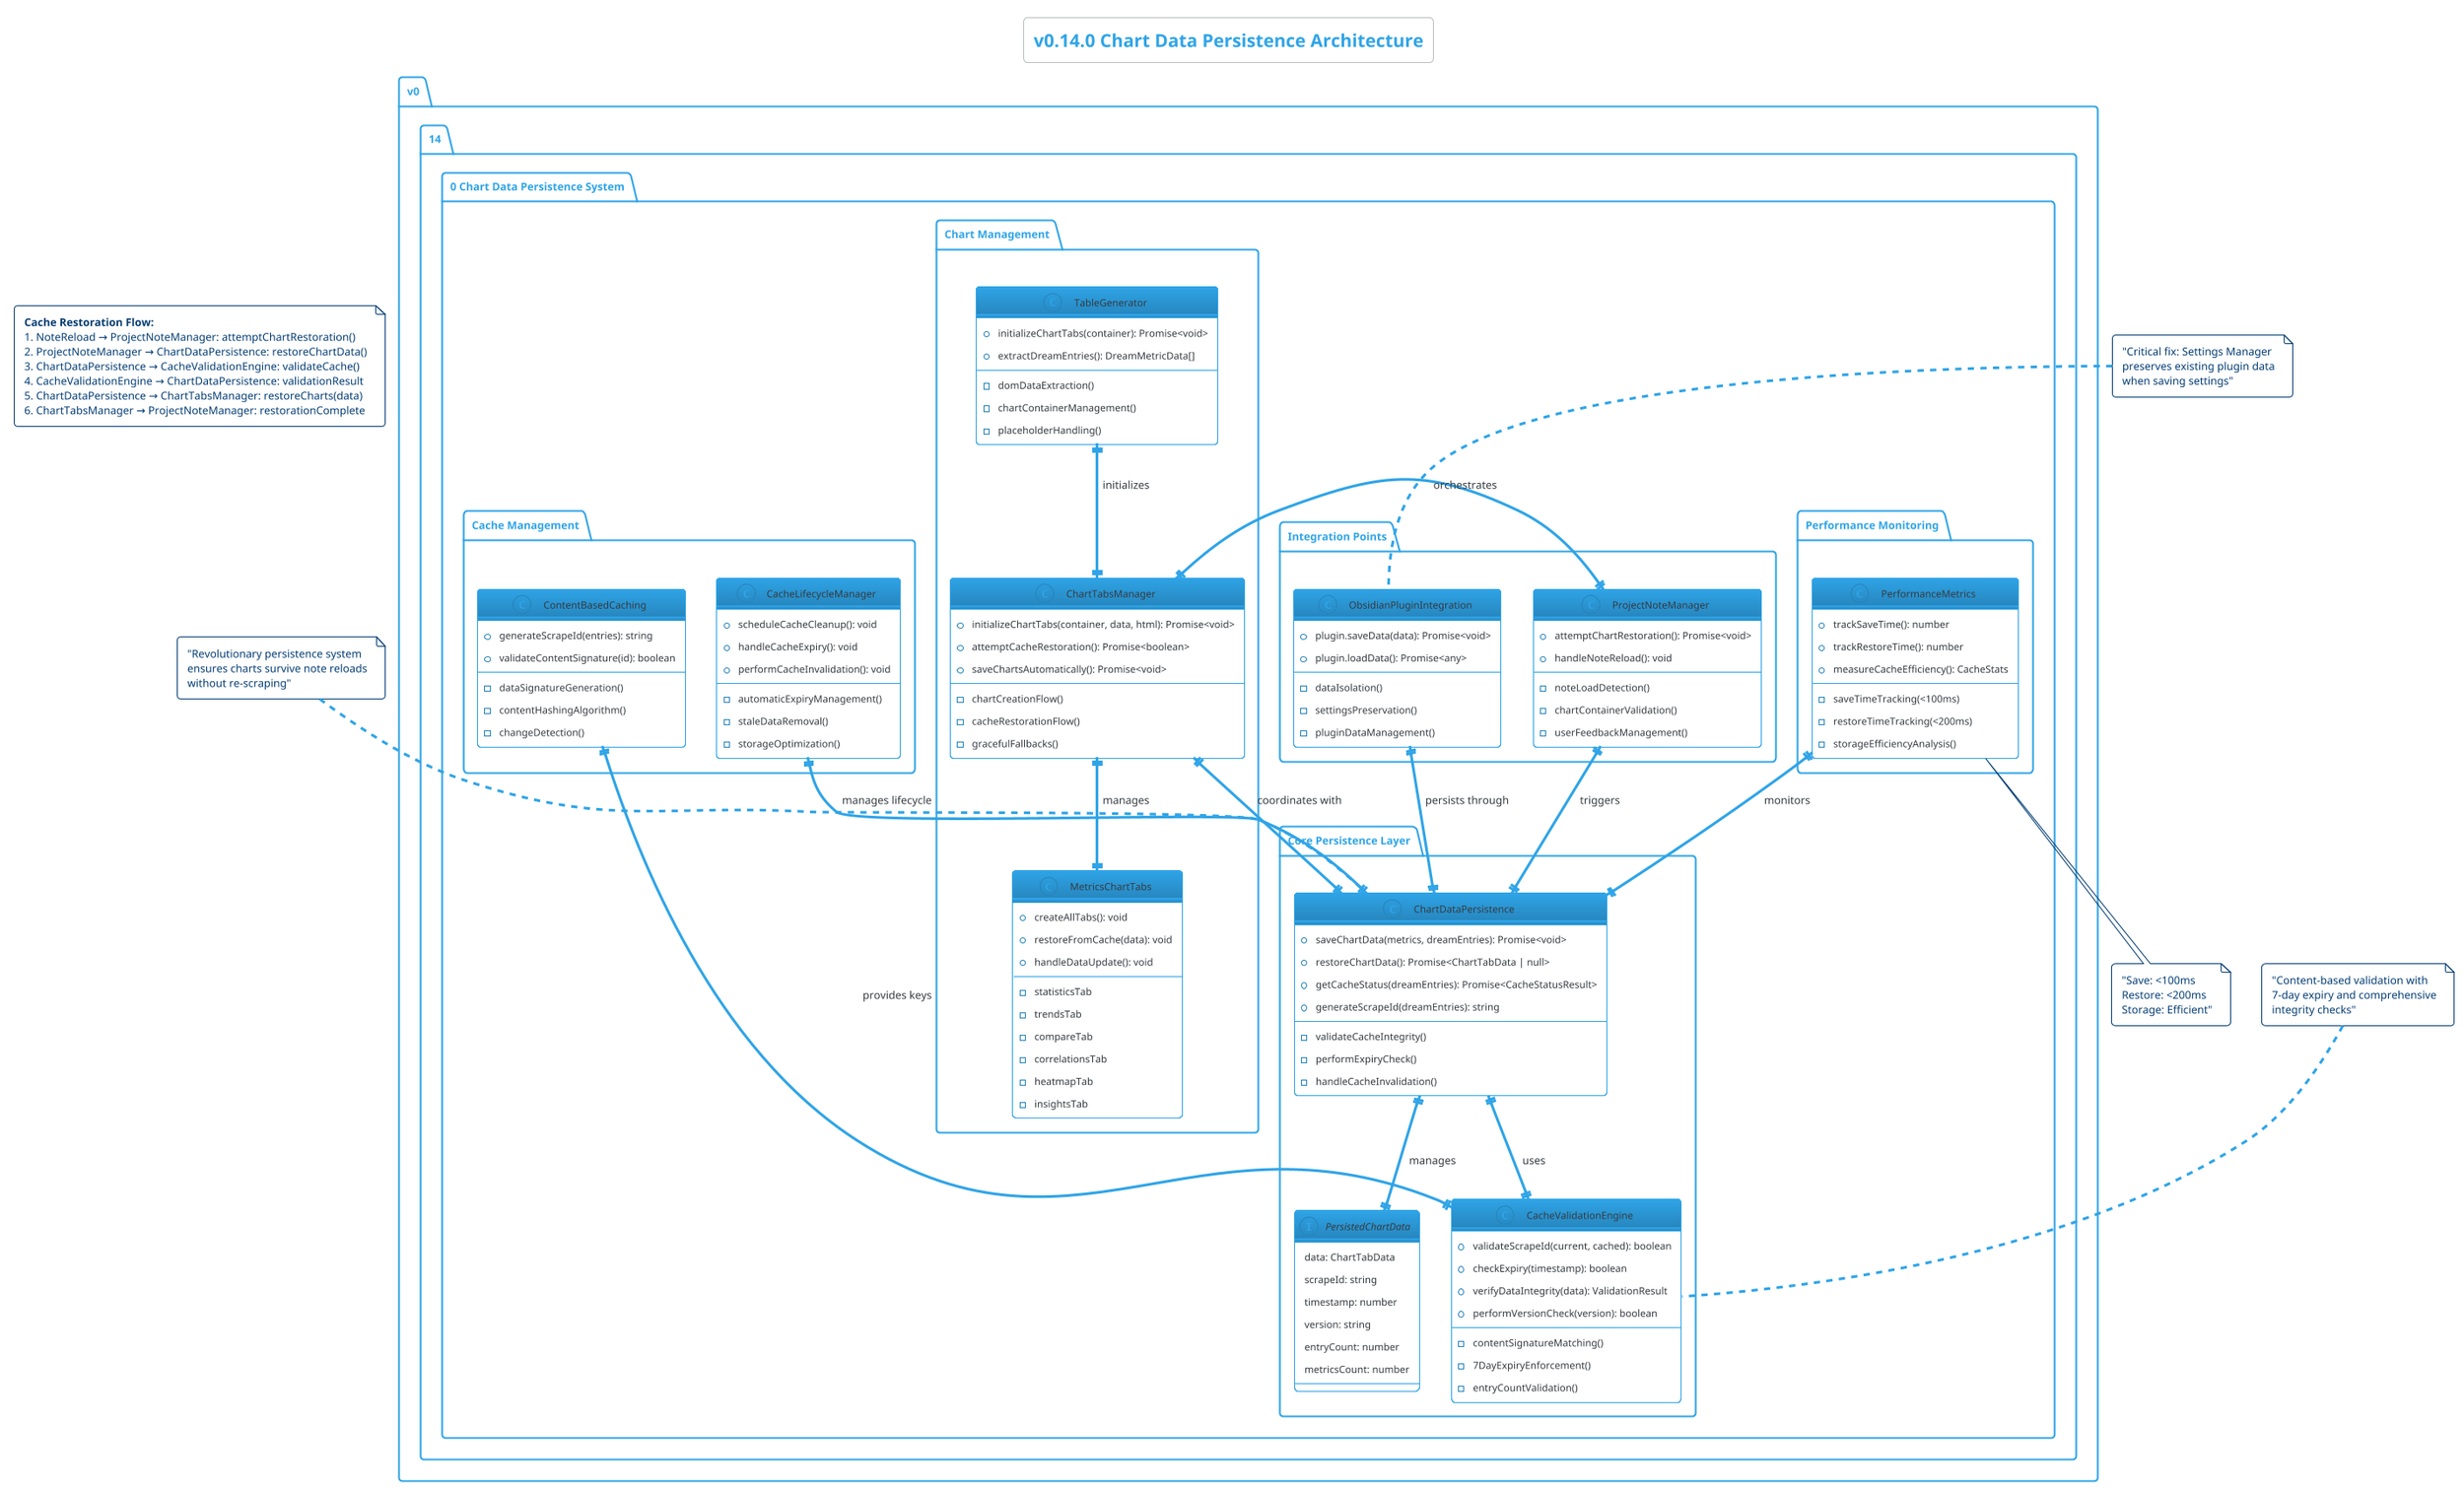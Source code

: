 @startuml Chart Data Persistence Architecture

'******************************************************************************
' v0.14.0 Chart Data Persistence System
' Shows the revolutionary chart data persistence system that ensures chart data
' survives note reloads, eliminating the need for users to re-scrape data
'******************************************************************************

!theme cerulean-outline
skinparam backgroundColor white

title "v0.14.0 Chart Data Persistence Architecture"

package "v0.14.0 Chart Data Persistence System" {
    
    package "Core Persistence Layer" {
        class ChartDataPersistence {
            +saveChartData(metrics, dreamEntries): Promise<void>
            +restoreChartData(): Promise<ChartTabData | null>
            +getCacheStatus(dreamEntries): Promise<CacheStatusResult>
            +generateScrapeId(dreamEntries): string
            --
            -validateCacheIntegrity()
            -performExpiryCheck()
            -handleCacheInvalidation()
        }
        
        interface PersistedChartData {
            data: ChartTabData
            scrapeId: string
            timestamp: number
            version: string
            entryCount: number
            metricsCount: number
        }
        
        class CacheValidationEngine {
            +validateScrapeId(current, cached): boolean
            +checkExpiry(timestamp): boolean
            +verifyDataIntegrity(data): ValidationResult
            +performVersionCheck(version): boolean
            --
            -contentSignatureMatching()
            -7DayExpiryEnforcement()
            -entryCountValidation()
        }
    }
    
    package "Chart Management" {
        class ChartTabsManager {
            +initializeChartTabs(container, data, html): Promise<void>
            +attemptCacheRestoration(): Promise<boolean>
            +saveChartsAutomatically(): Promise<void>
            --
            -chartCreationFlow()
            -cacheRestorationFlow()
            -gracefulFallbacks()
        }
        
        class MetricsChartTabs {
            +createAllTabs(): void
            +restoreFromCache(data): void
            +handleDataUpdate(): void
            --
            -statisticsTab
            -trendsTab
            -compareTab
            -correlationsTab
            -heatmapTab
            -insightsTab
        }
        
        class TableGenerator {
            +initializeChartTabs(container): Promise<void>
            +extractDreamEntries(): DreamMetricData[]
            --
            -domDataExtraction()
            -chartContainerManagement()
            -placeholderHandling()
        }
    }
    
    package "Integration Points" {
        class ProjectNoteManager {
            +attemptChartRestoration(): Promise<void>
            +handleNoteReload(): void
            --
            -noteLoadDetection()
            -chartContainerValidation()
            -userFeedbackManagement()
        }
        
        class ObsidianPluginIntegration {
            +plugin.saveData(data): Promise<void>
            +plugin.loadData(): Promise<any>
            --
            -dataIsolation()
            -settingsPreservation()
            -pluginDataManagement()
        }
    }
    
    package "Cache Management" {
        class ContentBasedCaching {
            +generateScrapeId(entries): string
            +validateContentSignature(id): boolean
            --
            -dataSignatureGeneration()
            -contentHashingAlgorithm()
            -changeDetection()
        }
        
        class CacheLifecycleManager {
            +scheduleCacheCleanup(): void
            +handleCacheExpiry(): void
            +performCacheInvalidation(): void
            --
            -automaticExpiryManagement()
            -staleDataRemoval()
            -storageOptimization()
        }
    }
    
    package "Performance Monitoring" {
        class PerformanceMetrics {
            +trackSaveTime(): number
            +trackRestoreTime(): number
            +measureCacheEfficiency(): CacheStats
            --
            -saveTimeTracking(<100ms)
            -restoreTimeTracking(<200ms)
            -storageEfficiencyAnalysis()
        }
    }
}

' Cache Restoration Flow Description
note as CacheFlow
**Cache Restoration Flow:**
1. NoteReload → ProjectNoteManager: attemptChartRestoration()
2. ProjectNoteManager → ChartDataPersistence: restoreChartData()
3. ChartDataPersistence → CacheValidationEngine: validateCache()
4. CacheValidationEngine → ChartDataPersistence: validationResult
5. ChartDataPersistence → ChartTabsManager: restoreCharts(data)
6. ChartTabsManager → ProjectNoteManager: restorationComplete
end note

' Relationships
ChartDataPersistence ||--|| PersistedChartData : manages
ChartDataPersistence ||--|| CacheValidationEngine : uses
ChartDataPersistence ||--|| ObsidianPluginIntegration : persists through

ChartTabsManager ||--|| ChartDataPersistence : coordinates with
ChartTabsManager ||--|| MetricsChartTabs : manages
TableGenerator ||--|| ChartTabsManager : initializes

ProjectNoteManager ||--|| ChartTabsManager : orchestrates
ProjectNoteManager ||--|| ChartDataPersistence : triggers

ContentBasedCaching ||--|| CacheValidationEngine : provides keys
CacheLifecycleManager ||--|| ChartDataPersistence : manages lifecycle

PerformanceMetrics ||--|| ChartDataPersistence : monitors

note top of ChartDataPersistence : "Revolutionary persistence system\nensures charts survive note reloads\nwithout re-scraping"

note top of CacheValidationEngine : "Content-based validation with\n7-day expiry and comprehensive\nintegrity checks"

note top of ObsidianPluginIntegration : "Critical fix: Settings Manager\npreserves existing plugin data\nwhen saving settings"

note bottom of PerformanceMetrics : "Save: <100ms\nRestore: <200ms\nStorage: Efficient"

@enduml 